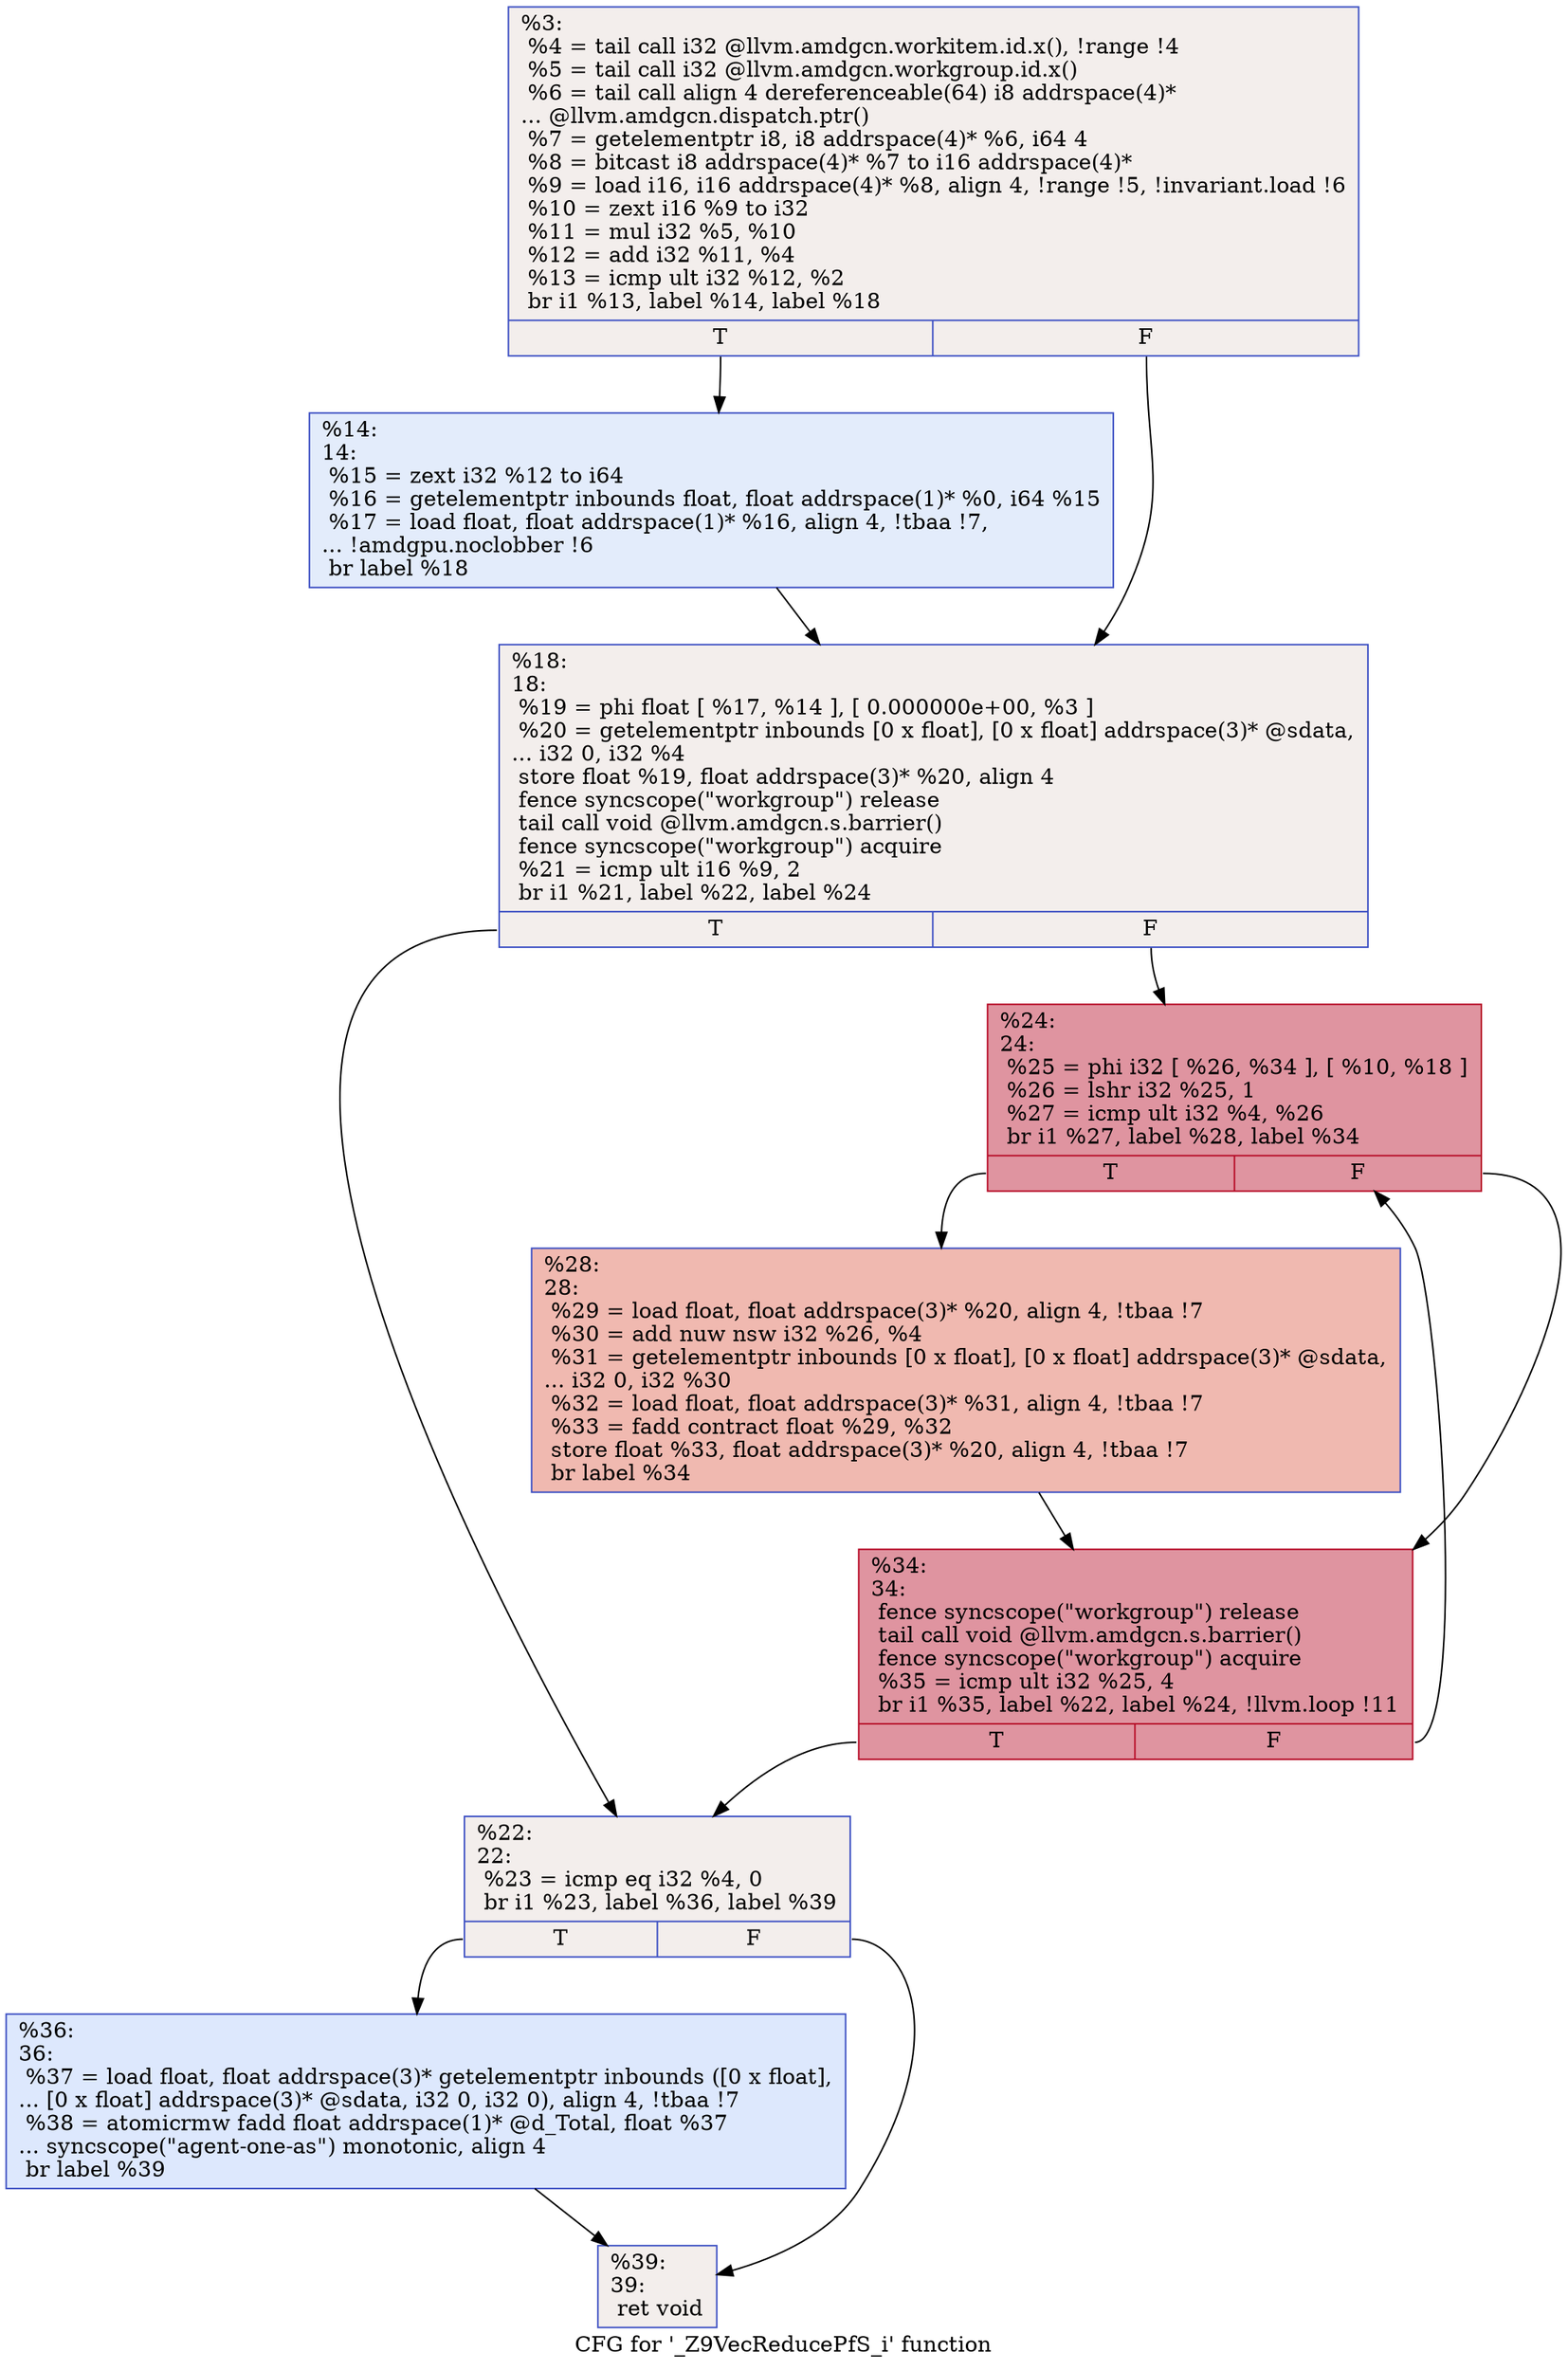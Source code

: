 digraph "CFG for '_Z9VecReducePfS_i' function" {
	label="CFG for '_Z9VecReducePfS_i' function";

	Node0x5653fd0 [shape=record,color="#3d50c3ff", style=filled, fillcolor="#e3d9d370",label="{%3:\l  %4 = tail call i32 @llvm.amdgcn.workitem.id.x(), !range !4\l  %5 = tail call i32 @llvm.amdgcn.workgroup.id.x()\l  %6 = tail call align 4 dereferenceable(64) i8 addrspace(4)*\l... @llvm.amdgcn.dispatch.ptr()\l  %7 = getelementptr i8, i8 addrspace(4)* %6, i64 4\l  %8 = bitcast i8 addrspace(4)* %7 to i16 addrspace(4)*\l  %9 = load i16, i16 addrspace(4)* %8, align 4, !range !5, !invariant.load !6\l  %10 = zext i16 %9 to i32\l  %11 = mul i32 %5, %10\l  %12 = add i32 %11, %4\l  %13 = icmp ult i32 %12, %2\l  br i1 %13, label %14, label %18\l|{<s0>T|<s1>F}}"];
	Node0x5653fd0:s0 -> Node0x5654d30;
	Node0x5653fd0:s1 -> Node0x5655920;
	Node0x5654d30 [shape=record,color="#3d50c3ff", style=filled, fillcolor="#bfd3f670",label="{%14:\l14:                                               \l  %15 = zext i32 %12 to i64\l  %16 = getelementptr inbounds float, float addrspace(1)* %0, i64 %15\l  %17 = load float, float addrspace(1)* %16, align 4, !tbaa !7,\l... !amdgpu.noclobber !6\l  br label %18\l}"];
	Node0x5654d30 -> Node0x5655920;
	Node0x5655920 [shape=record,color="#3d50c3ff", style=filled, fillcolor="#e3d9d370",label="{%18:\l18:                                               \l  %19 = phi float [ %17, %14 ], [ 0.000000e+00, %3 ]\l  %20 = getelementptr inbounds [0 x float], [0 x float] addrspace(3)* @sdata,\l... i32 0, i32 %4\l  store float %19, float addrspace(3)* %20, align 4\l  fence syncscope(\"workgroup\") release\l  tail call void @llvm.amdgcn.s.barrier()\l  fence syncscope(\"workgroup\") acquire\l  %21 = icmp ult i16 %9, 2\l  br i1 %21, label %22, label %24\l|{<s0>T|<s1>F}}"];
	Node0x5655920:s0 -> Node0x5656990;
	Node0x5655920:s1 -> Node0x5656a20;
	Node0x5656990 [shape=record,color="#3d50c3ff", style=filled, fillcolor="#e3d9d370",label="{%22:\l22:                                               \l  %23 = icmp eq i32 %4, 0\l  br i1 %23, label %36, label %39\l|{<s0>T|<s1>F}}"];
	Node0x5656990:s0 -> Node0x5656bf0;
	Node0x5656990:s1 -> Node0x5656c40;
	Node0x5656a20 [shape=record,color="#b70d28ff", style=filled, fillcolor="#b70d2870",label="{%24:\l24:                                               \l  %25 = phi i32 [ %26, %34 ], [ %10, %18 ]\l  %26 = lshr i32 %25, 1\l  %27 = icmp ult i32 %4, %26\l  br i1 %27, label %28, label %34\l|{<s0>T|<s1>F}}"];
	Node0x5656a20:s0 -> Node0x5657040;
	Node0x5656a20:s1 -> Node0x5656db0;
	Node0x5657040 [shape=record,color="#3d50c3ff", style=filled, fillcolor="#de614d70",label="{%28:\l28:                                               \l  %29 = load float, float addrspace(3)* %20, align 4, !tbaa !7\l  %30 = add nuw nsw i32 %26, %4\l  %31 = getelementptr inbounds [0 x float], [0 x float] addrspace(3)* @sdata,\l... i32 0, i32 %30\l  %32 = load float, float addrspace(3)* %31, align 4, !tbaa !7\l  %33 = fadd contract float %29, %32\l  store float %33, float addrspace(3)* %20, align 4, !tbaa !7\l  br label %34\l}"];
	Node0x5657040 -> Node0x5656db0;
	Node0x5656db0 [shape=record,color="#b70d28ff", style=filled, fillcolor="#b70d2870",label="{%34:\l34:                                               \l  fence syncscope(\"workgroup\") release\l  tail call void @llvm.amdgcn.s.barrier()\l  fence syncscope(\"workgroup\") acquire\l  %35 = icmp ult i32 %25, 4\l  br i1 %35, label %22, label %24, !llvm.loop !11\l|{<s0>T|<s1>F}}"];
	Node0x5656db0:s0 -> Node0x5656990;
	Node0x5656db0:s1 -> Node0x5656a20;
	Node0x5656bf0 [shape=record,color="#3d50c3ff", style=filled, fillcolor="#b2ccfb70",label="{%36:\l36:                                               \l  %37 = load float, float addrspace(3)* getelementptr inbounds ([0 x float],\l... [0 x float] addrspace(3)* @sdata, i32 0, i32 0), align 4, !tbaa !7\l  %38 = atomicrmw fadd float addrspace(1)* @d_Total, float %37\l... syncscope(\"agent-one-as\") monotonic, align 4\l  br label %39\l}"];
	Node0x5656bf0 -> Node0x5656c40;
	Node0x5656c40 [shape=record,color="#3d50c3ff", style=filled, fillcolor="#e3d9d370",label="{%39:\l39:                                               \l  ret void\l}"];
}
